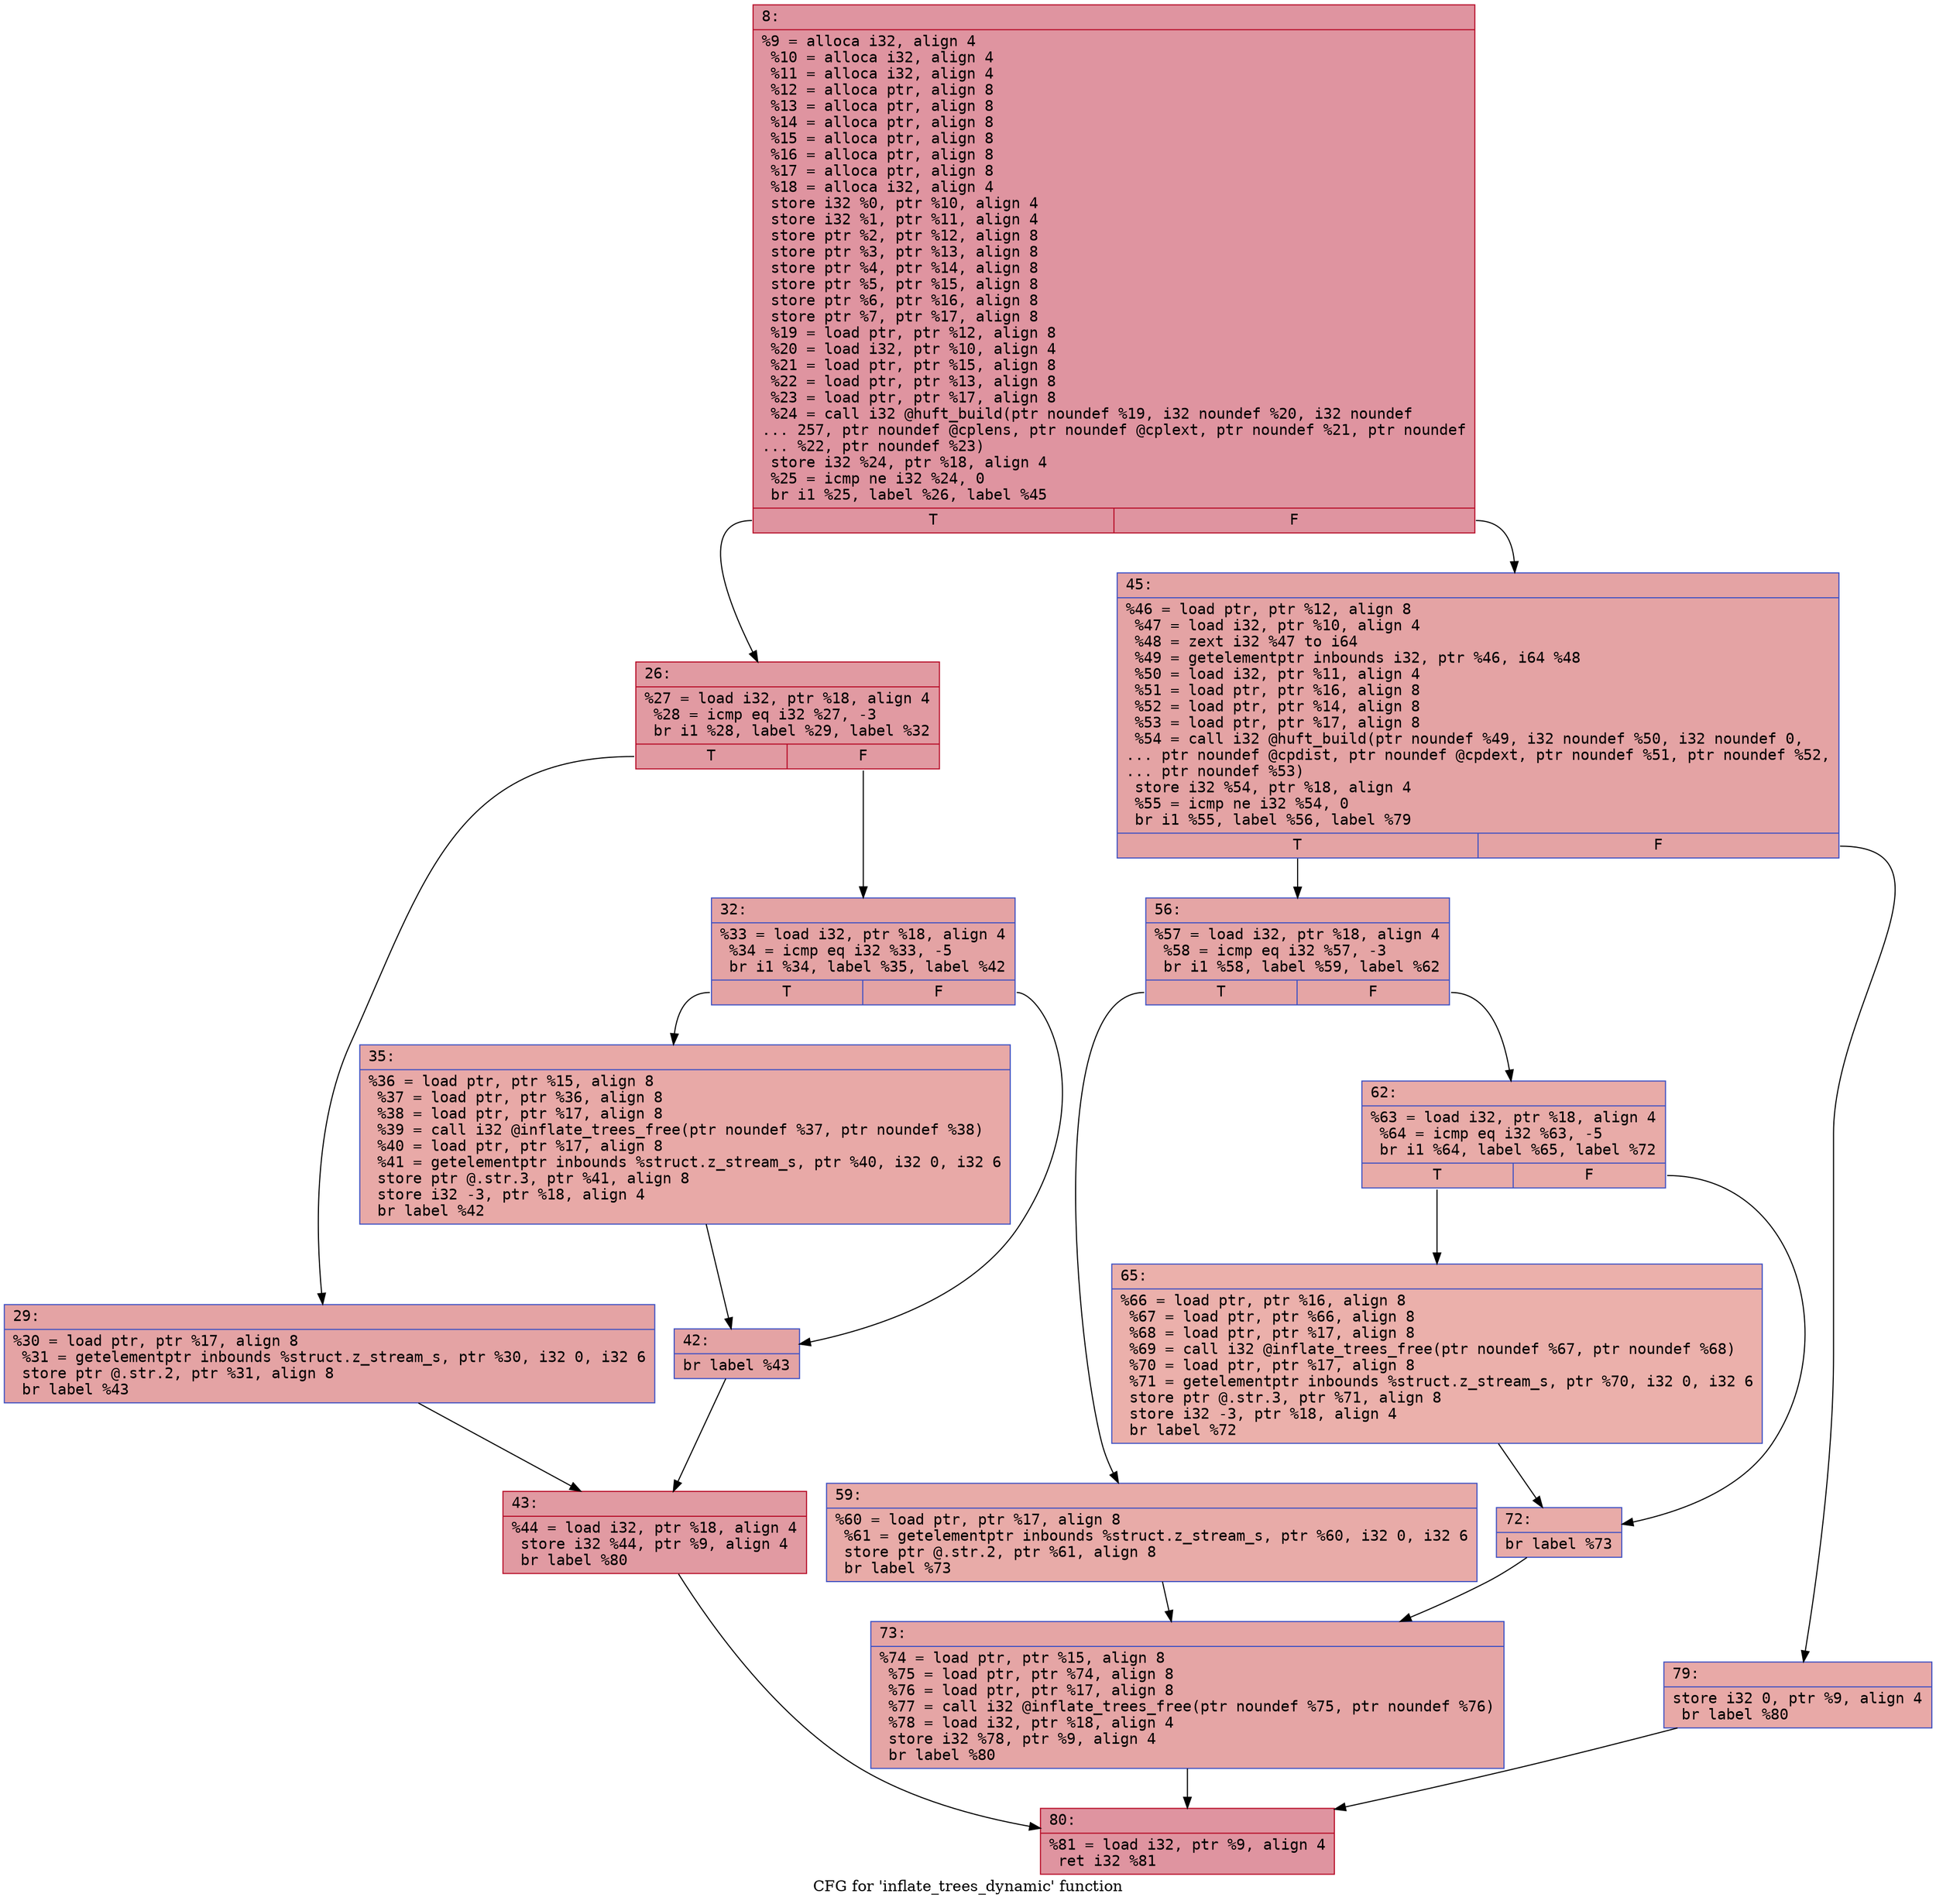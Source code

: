 digraph "CFG for 'inflate_trees_dynamic' function" {
	label="CFG for 'inflate_trees_dynamic' function";

	Node0x60000046f890 [shape=record,color="#b70d28ff", style=filled, fillcolor="#b70d2870" fontname="Courier",label="{8:\l|  %9 = alloca i32, align 4\l  %10 = alloca i32, align 4\l  %11 = alloca i32, align 4\l  %12 = alloca ptr, align 8\l  %13 = alloca ptr, align 8\l  %14 = alloca ptr, align 8\l  %15 = alloca ptr, align 8\l  %16 = alloca ptr, align 8\l  %17 = alloca ptr, align 8\l  %18 = alloca i32, align 4\l  store i32 %0, ptr %10, align 4\l  store i32 %1, ptr %11, align 4\l  store ptr %2, ptr %12, align 8\l  store ptr %3, ptr %13, align 8\l  store ptr %4, ptr %14, align 8\l  store ptr %5, ptr %15, align 8\l  store ptr %6, ptr %16, align 8\l  store ptr %7, ptr %17, align 8\l  %19 = load ptr, ptr %12, align 8\l  %20 = load i32, ptr %10, align 4\l  %21 = load ptr, ptr %15, align 8\l  %22 = load ptr, ptr %13, align 8\l  %23 = load ptr, ptr %17, align 8\l  %24 = call i32 @huft_build(ptr noundef %19, i32 noundef %20, i32 noundef\l... 257, ptr noundef @cplens, ptr noundef @cplext, ptr noundef %21, ptr noundef\l... %22, ptr noundef %23)\l  store i32 %24, ptr %18, align 4\l  %25 = icmp ne i32 %24, 0\l  br i1 %25, label %26, label %45\l|{<s0>T|<s1>F}}"];
	Node0x60000046f890:s0 -> Node0x60000046f8e0[tooltip="8 -> 26\nProbability 62.50%" ];
	Node0x60000046f890:s1 -> Node0x60000046fac0[tooltip="8 -> 45\nProbability 37.50%" ];
	Node0x60000046f8e0 [shape=record,color="#b70d28ff", style=filled, fillcolor="#bb1b2c70" fontname="Courier",label="{26:\l|  %27 = load i32, ptr %18, align 4\l  %28 = icmp eq i32 %27, -3\l  br i1 %28, label %29, label %32\l|{<s0>T|<s1>F}}"];
	Node0x60000046f8e0:s0 -> Node0x60000046f930[tooltip="26 -> 29\nProbability 50.00%" ];
	Node0x60000046f8e0:s1 -> Node0x60000046f980[tooltip="26 -> 32\nProbability 50.00%" ];
	Node0x60000046f930 [shape=record,color="#3d50c3ff", style=filled, fillcolor="#c32e3170" fontname="Courier",label="{29:\l|  %30 = load ptr, ptr %17, align 8\l  %31 = getelementptr inbounds %struct.z_stream_s, ptr %30, i32 0, i32 6\l  store ptr @.str.2, ptr %31, align 8\l  br label %43\l}"];
	Node0x60000046f930 -> Node0x60000046fa70[tooltip="29 -> 43\nProbability 100.00%" ];
	Node0x60000046f980 [shape=record,color="#3d50c3ff", style=filled, fillcolor="#c32e3170" fontname="Courier",label="{32:\l|  %33 = load i32, ptr %18, align 4\l  %34 = icmp eq i32 %33, -5\l  br i1 %34, label %35, label %42\l|{<s0>T|<s1>F}}"];
	Node0x60000046f980:s0 -> Node0x60000046f9d0[tooltip="32 -> 35\nProbability 50.00%" ];
	Node0x60000046f980:s1 -> Node0x60000046fa20[tooltip="32 -> 42\nProbability 50.00%" ];
	Node0x60000046f9d0 [shape=record,color="#3d50c3ff", style=filled, fillcolor="#ca3b3770" fontname="Courier",label="{35:\l|  %36 = load ptr, ptr %15, align 8\l  %37 = load ptr, ptr %36, align 8\l  %38 = load ptr, ptr %17, align 8\l  %39 = call i32 @inflate_trees_free(ptr noundef %37, ptr noundef %38)\l  %40 = load ptr, ptr %17, align 8\l  %41 = getelementptr inbounds %struct.z_stream_s, ptr %40, i32 0, i32 6\l  store ptr @.str.3, ptr %41, align 8\l  store i32 -3, ptr %18, align 4\l  br label %42\l}"];
	Node0x60000046f9d0 -> Node0x60000046fa20[tooltip="35 -> 42\nProbability 100.00%" ];
	Node0x60000046fa20 [shape=record,color="#3d50c3ff", style=filled, fillcolor="#c32e3170" fontname="Courier",label="{42:\l|  br label %43\l}"];
	Node0x60000046fa20 -> Node0x60000046fa70[tooltip="42 -> 43\nProbability 100.00%" ];
	Node0x60000046fa70 [shape=record,color="#b70d28ff", style=filled, fillcolor="#bb1b2c70" fontname="Courier",label="{43:\l|  %44 = load i32, ptr %18, align 4\l  store i32 %44, ptr %9, align 4\l  br label %80\l}"];
	Node0x60000046fa70 -> Node0x60000046fd40[tooltip="43 -> 80\nProbability 100.00%" ];
	Node0x60000046fac0 [shape=record,color="#3d50c3ff", style=filled, fillcolor="#c32e3170" fontname="Courier",label="{45:\l|  %46 = load ptr, ptr %12, align 8\l  %47 = load i32, ptr %10, align 4\l  %48 = zext i32 %47 to i64\l  %49 = getelementptr inbounds i32, ptr %46, i64 %48\l  %50 = load i32, ptr %11, align 4\l  %51 = load ptr, ptr %16, align 8\l  %52 = load ptr, ptr %14, align 8\l  %53 = load ptr, ptr %17, align 8\l  %54 = call i32 @huft_build(ptr noundef %49, i32 noundef %50, i32 noundef 0,\l... ptr noundef @cpdist, ptr noundef @cpdext, ptr noundef %51, ptr noundef %52,\l... ptr noundef %53)\l  store i32 %54, ptr %18, align 4\l  %55 = icmp ne i32 %54, 0\l  br i1 %55, label %56, label %79\l|{<s0>T|<s1>F}}"];
	Node0x60000046fac0:s0 -> Node0x60000046fb10[tooltip="45 -> 56\nProbability 62.50%" ];
	Node0x60000046fac0:s1 -> Node0x60000046fcf0[tooltip="45 -> 79\nProbability 37.50%" ];
	Node0x60000046fb10 [shape=record,color="#3d50c3ff", style=filled, fillcolor="#c5333470" fontname="Courier",label="{56:\l|  %57 = load i32, ptr %18, align 4\l  %58 = icmp eq i32 %57, -3\l  br i1 %58, label %59, label %62\l|{<s0>T|<s1>F}}"];
	Node0x60000046fb10:s0 -> Node0x60000046fb60[tooltip="56 -> 59\nProbability 50.00%" ];
	Node0x60000046fb10:s1 -> Node0x60000046fbb0[tooltip="56 -> 62\nProbability 50.00%" ];
	Node0x60000046fb60 [shape=record,color="#3d50c3ff", style=filled, fillcolor="#cc403a70" fontname="Courier",label="{59:\l|  %60 = load ptr, ptr %17, align 8\l  %61 = getelementptr inbounds %struct.z_stream_s, ptr %60, i32 0, i32 6\l  store ptr @.str.2, ptr %61, align 8\l  br label %73\l}"];
	Node0x60000046fb60 -> Node0x60000046fca0[tooltip="59 -> 73\nProbability 100.00%" ];
	Node0x60000046fbb0 [shape=record,color="#3d50c3ff", style=filled, fillcolor="#cc403a70" fontname="Courier",label="{62:\l|  %63 = load i32, ptr %18, align 4\l  %64 = icmp eq i32 %63, -5\l  br i1 %64, label %65, label %72\l|{<s0>T|<s1>F}}"];
	Node0x60000046fbb0:s0 -> Node0x60000046fc00[tooltip="62 -> 65\nProbability 50.00%" ];
	Node0x60000046fbb0:s1 -> Node0x60000046fc50[tooltip="62 -> 72\nProbability 50.00%" ];
	Node0x60000046fc00 [shape=record,color="#3d50c3ff", style=filled, fillcolor="#d24b4070" fontname="Courier",label="{65:\l|  %66 = load ptr, ptr %16, align 8\l  %67 = load ptr, ptr %66, align 8\l  %68 = load ptr, ptr %17, align 8\l  %69 = call i32 @inflate_trees_free(ptr noundef %67, ptr noundef %68)\l  %70 = load ptr, ptr %17, align 8\l  %71 = getelementptr inbounds %struct.z_stream_s, ptr %70, i32 0, i32 6\l  store ptr @.str.3, ptr %71, align 8\l  store i32 -3, ptr %18, align 4\l  br label %72\l}"];
	Node0x60000046fc00 -> Node0x60000046fc50[tooltip="65 -> 72\nProbability 100.00%" ];
	Node0x60000046fc50 [shape=record,color="#3d50c3ff", style=filled, fillcolor="#cc403a70" fontname="Courier",label="{72:\l|  br label %73\l}"];
	Node0x60000046fc50 -> Node0x60000046fca0[tooltip="72 -> 73\nProbability 100.00%" ];
	Node0x60000046fca0 [shape=record,color="#3d50c3ff", style=filled, fillcolor="#c5333470" fontname="Courier",label="{73:\l|  %74 = load ptr, ptr %15, align 8\l  %75 = load ptr, ptr %74, align 8\l  %76 = load ptr, ptr %17, align 8\l  %77 = call i32 @inflate_trees_free(ptr noundef %75, ptr noundef %76)\l  %78 = load i32, ptr %18, align 4\l  store i32 %78, ptr %9, align 4\l  br label %80\l}"];
	Node0x60000046fca0 -> Node0x60000046fd40[tooltip="73 -> 80\nProbability 100.00%" ];
	Node0x60000046fcf0 [shape=record,color="#3d50c3ff", style=filled, fillcolor="#ca3b3770" fontname="Courier",label="{79:\l|  store i32 0, ptr %9, align 4\l  br label %80\l}"];
	Node0x60000046fcf0 -> Node0x60000046fd40[tooltip="79 -> 80\nProbability 100.00%" ];
	Node0x60000046fd40 [shape=record,color="#b70d28ff", style=filled, fillcolor="#b70d2870" fontname="Courier",label="{80:\l|  %81 = load i32, ptr %9, align 4\l  ret i32 %81\l}"];
}

